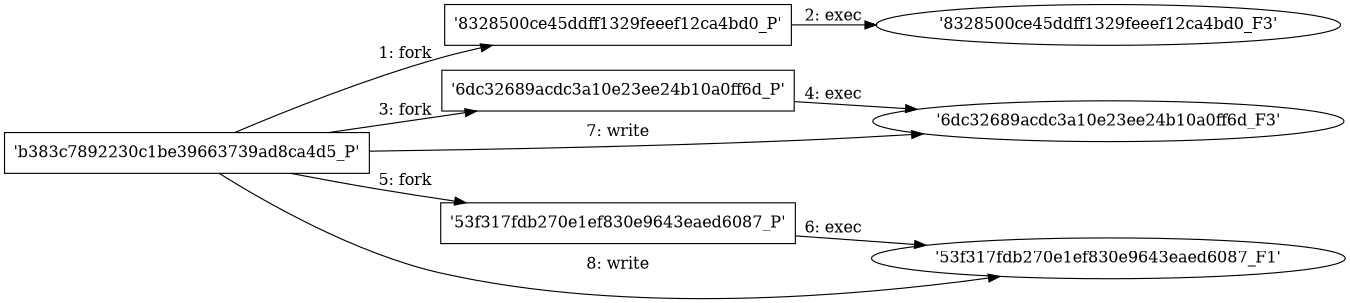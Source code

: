 digraph "D:\Learning\Paper\apt\基于CTI的攻击预警\Dataset\攻击图\ASGfromALLCTI\Threat Source newsletter (May 23).dot" {
rankdir="LR"
size="9"
fixedsize="false"
splines="true"
nodesep=0.3
ranksep=0
fontsize=10
overlap="scalexy"
engine= "neato"
	"'b383c7892230c1be39663739ad8ca4d5_P'" [node_type=Process shape=box]
	"'8328500ce45ddff1329feeef12ca4bd0_P'" [node_type=Process shape=box]
	"'b383c7892230c1be39663739ad8ca4d5_P'" -> "'8328500ce45ddff1329feeef12ca4bd0_P'" [label="1: fork"]
	"'8328500ce45ddff1329feeef12ca4bd0_P'" [node_type=Process shape=box]
	"'8328500ce45ddff1329feeef12ca4bd0_F3'" [node_type=File shape=ellipse]
	"'8328500ce45ddff1329feeef12ca4bd0_P'" -> "'8328500ce45ddff1329feeef12ca4bd0_F3'" [label="2: exec"]
	"'b383c7892230c1be39663739ad8ca4d5_P'" [node_type=Process shape=box]
	"'6dc32689acdc3a10e23ee24b10a0ff6d_P'" [node_type=Process shape=box]
	"'b383c7892230c1be39663739ad8ca4d5_P'" -> "'6dc32689acdc3a10e23ee24b10a0ff6d_P'" [label="3: fork"]
	"'6dc32689acdc3a10e23ee24b10a0ff6d_P'" [node_type=Process shape=box]
	"'6dc32689acdc3a10e23ee24b10a0ff6d_F3'" [node_type=File shape=ellipse]
	"'6dc32689acdc3a10e23ee24b10a0ff6d_P'" -> "'6dc32689acdc3a10e23ee24b10a0ff6d_F3'" [label="4: exec"]
	"'b383c7892230c1be39663739ad8ca4d5_P'" [node_type=Process shape=box]
	"'53f317fdb270e1ef830e9643eaed6087_P'" [node_type=Process shape=box]
	"'b383c7892230c1be39663739ad8ca4d5_P'" -> "'53f317fdb270e1ef830e9643eaed6087_P'" [label="5: fork"]
	"'53f317fdb270e1ef830e9643eaed6087_P'" [node_type=Process shape=box]
	"'53f317fdb270e1ef830e9643eaed6087_F1'" [node_type=File shape=ellipse]
	"'53f317fdb270e1ef830e9643eaed6087_P'" -> "'53f317fdb270e1ef830e9643eaed6087_F1'" [label="6: exec"]
	"'6dc32689acdc3a10e23ee24b10a0ff6d_F3'" [node_type=file shape=ellipse]
	"'b383c7892230c1be39663739ad8ca4d5_P'" [node_type=Process shape=box]
	"'b383c7892230c1be39663739ad8ca4d5_P'" -> "'6dc32689acdc3a10e23ee24b10a0ff6d_F3'" [label="7: write"]
	"'53f317fdb270e1ef830e9643eaed6087_F1'" [node_type=file shape=ellipse]
	"'b383c7892230c1be39663739ad8ca4d5_P'" [node_type=Process shape=box]
	"'b383c7892230c1be39663739ad8ca4d5_P'" -> "'53f317fdb270e1ef830e9643eaed6087_F1'" [label="8: write"]
}
